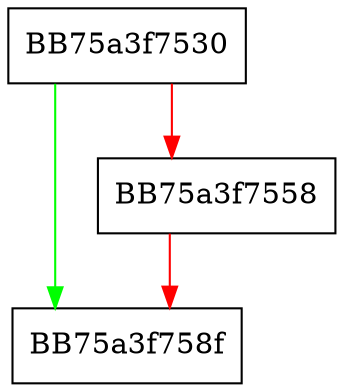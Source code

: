 digraph _Change_array {
  node [shape="box"];
  graph [splines=ortho];
  BB75a3f7530 -> BB75a3f758f [color="green"];
  BB75a3f7530 -> BB75a3f7558 [color="red"];
  BB75a3f7558 -> BB75a3f758f [color="red"];
}